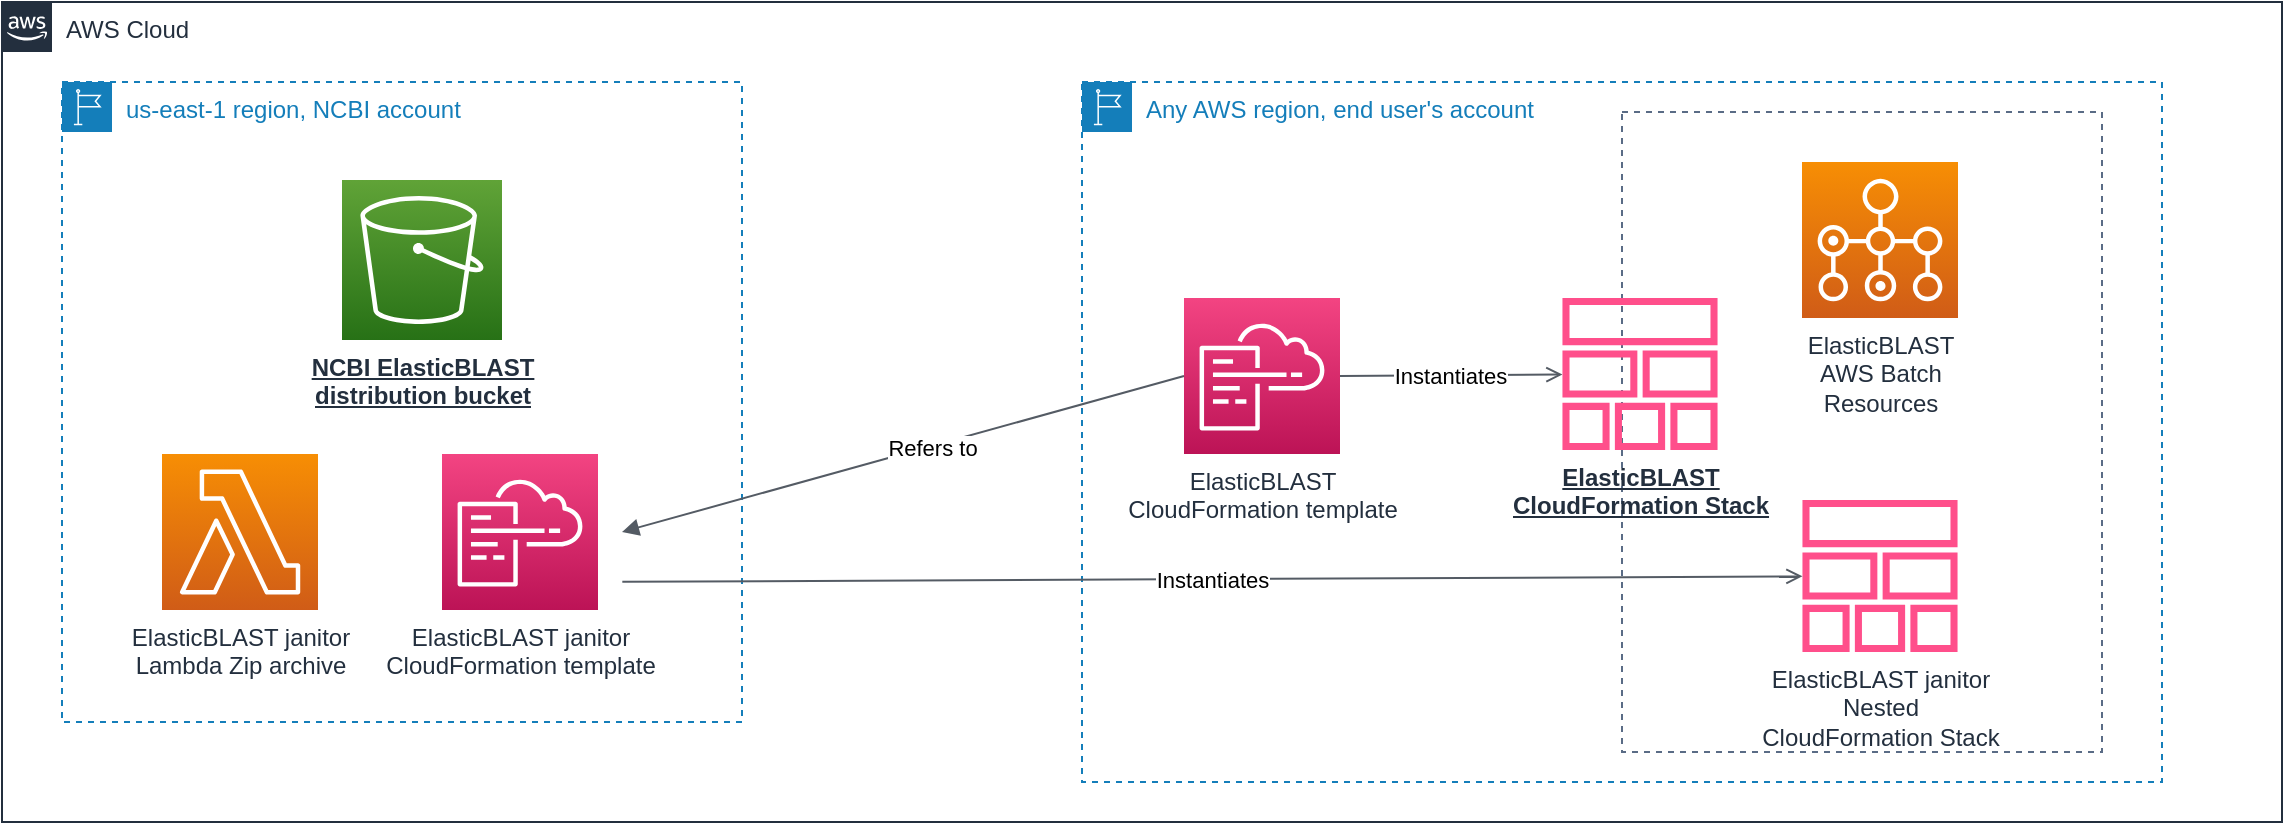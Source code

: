 <mxfile version="15.4.3" type="device"><diagram id="P5wpZ3sQ8VIciNmiGURG" name="Page-1"><mxGraphModel dx="1553" dy="796" grid="1" gridSize="10" guides="1" tooltips="1" connect="1" arrows="1" fold="1" page="1" pageScale="1" pageWidth="1400" pageHeight="850" math="0" shadow="0"><root><mxCell id="0"/><mxCell id="1" parent="0"/><mxCell id="K2mL27X8UX_wNHfDhPef-10" value="" style="fillColor=none;strokeColor=#5A6C86;dashed=1;verticalAlign=top;fontStyle=0;fontColor=#5A6C86;" vertex="1" parent="1"><mxGeometry x="880" y="155" width="240" height="320" as="geometry"/></mxCell><mxCell id="bDg2sxywex47HPrX4Hu2-11" value="AWS Cloud" style="points=[[0,0],[0.25,0],[0.5,0],[0.75,0],[1,0],[1,0.25],[1,0.5],[1,0.75],[1,1],[0.75,1],[0.5,1],[0.25,1],[0,1],[0,0.75],[0,0.5],[0,0.25]];outlineConnect=0;gradientColor=none;html=1;whiteSpace=wrap;fontSize=12;fontStyle=0;shape=mxgraph.aws4.group;grIcon=mxgraph.aws4.group_aws_cloud_alt;strokeColor=#232F3E;fillColor=none;verticalAlign=top;align=left;spacingLeft=30;fontColor=#232F3E;dashed=0;" parent="1" vertex="1"><mxGeometry x="70" y="100" width="1140" height="410" as="geometry"/></mxCell><mxCell id="K2mL27X8UX_wNHfDhPef-1" value="Any AWS region, end user's account" style="points=[[0,0],[0.25,0],[0.5,0],[0.75,0],[1,0],[1,0.25],[1,0.5],[1,0.75],[1,1],[0.75,1],[0.5,1],[0.25,1],[0,1],[0,0.75],[0,0.5],[0,0.25]];outlineConnect=0;gradientColor=none;html=1;whiteSpace=wrap;fontSize=12;fontStyle=0;shape=mxgraph.aws4.group;grIcon=mxgraph.aws4.group_region;strokeColor=#147EBA;fillColor=none;verticalAlign=top;align=left;spacingLeft=30;fontColor=#147EBA;dashed=1;" vertex="1" parent="1"><mxGeometry x="610" y="140" width="540" height="350" as="geometry"/></mxCell><mxCell id="bDg2sxywex47HPrX4Hu2-12" value="us-east-1 region, NCBI account" style="points=[[0,0],[0.25,0],[0.5,0],[0.75,0],[1,0],[1,0.25],[1,0.5],[1,0.75],[1,1],[0.75,1],[0.5,1],[0.25,1],[0,1],[0,0.75],[0,0.5],[0,0.25]];outlineConnect=0;gradientColor=none;html=1;whiteSpace=wrap;fontSize=12;fontStyle=0;shape=mxgraph.aws4.group;grIcon=mxgraph.aws4.group_region;strokeColor=#147EBA;fillColor=none;verticalAlign=top;align=left;spacingLeft=30;fontColor=#147EBA;dashed=1;" parent="1" vertex="1"><mxGeometry x="100" y="140" width="340" height="320" as="geometry"/></mxCell><mxCell id="bDg2sxywex47HPrX4Hu2-2" value="&lt;div&gt;&lt;u&gt;&lt;b&gt;NCBI ElasticBLAST&lt;br&gt;distribution bucket&lt;br&gt;&lt;/b&gt;&lt;/u&gt;&lt;/div&gt;" style="sketch=0;points=[[0,0,0],[0.25,0,0],[0.5,0,0],[0.75,0,0],[1,0,0],[0,1,0],[0.25,1,0],[0.5,1,0],[0.75,1,0],[1,1,0],[0,0.25,0],[0,0.5,0],[0,0.75,0],[1,0.25,0],[1,0.5,0],[1,0.75,0]];outlineConnect=0;fontColor=#232F3E;gradientColor=#60A337;gradientDirection=north;fillColor=#277116;strokeColor=#ffffff;dashed=0;verticalLabelPosition=bottom;verticalAlign=top;align=center;html=1;fontSize=12;fontStyle=0;aspect=fixed;shape=mxgraph.aws4.resourceIcon;resIcon=mxgraph.aws4.s3;" parent="1" vertex="1"><mxGeometry x="240" y="189" width="80" height="80" as="geometry"/></mxCell><mxCell id="bDg2sxywex47HPrX4Hu2-7" value="&lt;span style=&quot;text-align: left&quot;&gt;ElasticBLAST janitor &lt;br&gt;Lambda Zip archive&lt;/span&gt;" style="sketch=0;points=[[0,0,0],[0.25,0,0],[0.5,0,0],[0.75,0,0],[1,0,0],[0,1,0],[0.25,1,0],[0.5,1,0],[0.75,1,0],[1,1,0],[0,0.25,0],[0,0.5,0],[0,0.75,0],[1,0.25,0],[1,0.5,0],[1,0.75,0]];outlineConnect=0;fontColor=#232F3E;gradientColor=#F78E04;gradientDirection=north;fillColor=#D05C17;strokeColor=#ffffff;dashed=0;verticalLabelPosition=bottom;verticalAlign=top;align=center;html=1;fontSize=12;fontStyle=0;aspect=fixed;shape=mxgraph.aws4.resourceIcon;resIcon=mxgraph.aws4.lambda;" parent="1" vertex="1"><mxGeometry x="150" y="326" width="78" height="78" as="geometry"/></mxCell><mxCell id="bDg2sxywex47HPrX4Hu2-8" value="&lt;span style=&quot;text-align: left&quot;&gt;ElasticBLAST janitor &lt;br&gt;CloudFormation template&lt;/span&gt;" style="sketch=0;points=[[0,0,0],[0.25,0,0],[0.5,0,0],[0.75,0,0],[1,0,0],[0,1,0],[0.25,1,0],[0.5,1,0],[0.75,1,0],[1,1,0],[0,0.25,0],[0,0.5,0],[0,0.75,0],[1,0.25,0],[1,0.5,0],[1,0.75,0]];points=[[0,0,0],[0.25,0,0],[0.5,0,0],[0.75,0,0],[1,0,0],[0,1,0],[0.25,1,0],[0.5,1,0],[0.75,1,0],[1,1,0],[0,0.25,0],[0,0.5,0],[0,0.75,0],[1,0.25,0],[1,0.5,0],[1,0.75,0]];outlineConnect=0;fontColor=#232F3E;gradientColor=#F34482;gradientDirection=north;fillColor=#BC1356;strokeColor=#ffffff;dashed=0;verticalLabelPosition=bottom;verticalAlign=top;align=center;html=1;fontSize=12;fontStyle=0;aspect=fixed;shape=mxgraph.aws4.resourceIcon;resIcon=mxgraph.aws4.cloudformation;" parent="1" vertex="1"><mxGeometry x="290" y="326" width="78" height="78" as="geometry"/></mxCell><mxCell id="bDg2sxywex47HPrX4Hu2-24" value="ElasticBLAST janitor&lt;br&gt;Nested&lt;br&gt;CloudFormation Stack" style="sketch=0;outlineConnect=0;fontColor=#232F3E;gradientColor=none;fillColor=#FF4F8B;strokeColor=none;dashed=0;verticalLabelPosition=bottom;verticalAlign=top;align=center;html=1;fontSize=12;fontStyle=0;aspect=fixed;pointerEvents=1;shape=mxgraph.aws4.stack;" parent="1" vertex="1"><mxGeometry x="970" y="349" width="78" height="76" as="geometry"/></mxCell><mxCell id="bDg2sxywex47HPrX4Hu2-29" value="Instantiates" style="html=1;endArrow=open;elbow=vertical;startArrow=none;endFill=0;strokeColor=#545B64;rounded=0;exitX=0.824;exitY=0.781;exitDx=0;exitDy=0;exitPerimeter=0;" parent="1" target="bDg2sxywex47HPrX4Hu2-24" edge="1" source="bDg2sxywex47HPrX4Hu2-12"><mxGeometry width="100" relative="1" as="geometry"><mxPoint x="380" y="364.5" as="sourcePoint"/><mxPoint x="480" y="364.5" as="targetPoint"/></mxGeometry></mxCell><mxCell id="K2mL27X8UX_wNHfDhPef-2" value="&lt;span style=&quot;text-align: left&quot;&gt;ElasticBLAST&lt;br&gt;CloudFormation template&lt;/span&gt;" style="sketch=0;points=[[0,0,0],[0.25,0,0],[0.5,0,0],[0.75,0,0],[1,0,0],[0,1,0],[0.25,1,0],[0.5,1,0],[0.75,1,0],[1,1,0],[0,0.25,0],[0,0.5,0],[0,0.75,0],[1,0.25,0],[1,0.5,0],[1,0.75,0]];points=[[0,0,0],[0.25,0,0],[0.5,0,0],[0.75,0,0],[1,0,0],[0,1,0],[0.25,1,0],[0.5,1,0],[0.75,1,0],[1,1,0],[0,0.25,0],[0,0.5,0],[0,0.75,0],[1,0.25,0],[1,0.5,0],[1,0.75,0]];outlineConnect=0;fontColor=#232F3E;gradientColor=#F34482;gradientDirection=north;fillColor=#BC1356;strokeColor=#ffffff;dashed=0;verticalLabelPosition=bottom;verticalAlign=top;align=center;html=1;fontSize=12;fontStyle=0;aspect=fixed;shape=mxgraph.aws4.resourceIcon;resIcon=mxgraph.aws4.cloudformation;" vertex="1" parent="1"><mxGeometry x="661" y="248" width="78" height="78" as="geometry"/></mxCell><mxCell id="K2mL27X8UX_wNHfDhPef-3" value="" style="html=1;endArrow=none;elbow=vertical;startArrow=block;startFill=1;strokeColor=#545B64;rounded=0;entryX=0;entryY=0.5;entryDx=0;entryDy=0;entryPerimeter=0;" edge="1" parent="1" target="K2mL27X8UX_wNHfDhPef-2"><mxGeometry width="100" relative="1" as="geometry"><mxPoint x="380" y="365" as="sourcePoint"/><mxPoint x="650" y="375" as="targetPoint"/></mxGeometry></mxCell><mxCell id="K2mL27X8UX_wNHfDhPef-4" value="Refers to" style="edgeLabel;html=1;align=center;verticalAlign=middle;resizable=0;points=[];" vertex="1" connectable="0" parent="K2mL27X8UX_wNHfDhPef-3"><mxGeometry x="0.098" y="-1" relative="1" as="geometry"><mxPoint as="offset"/></mxGeometry></mxCell><mxCell id="K2mL27X8UX_wNHfDhPef-5" value="Instantiates" style="html=1;endArrow=open;elbow=vertical;startArrow=none;endFill=0;strokeColor=#545B64;rounded=0;exitX=1;exitY=0.5;exitDx=0;exitDy=0;exitPerimeter=0;" edge="1" parent="1" source="K2mL27X8UX_wNHfDhPef-2" target="K2mL27X8UX_wNHfDhPef-6"><mxGeometry width="100" relative="1" as="geometry"><mxPoint x="760.0" y="377.55" as="sourcePoint"/><mxPoint x="1050.069" y="270.005" as="targetPoint"/></mxGeometry></mxCell><mxCell id="K2mL27X8UX_wNHfDhPef-6" value="&lt;b&gt;&lt;u&gt;ElasticBLAST&lt;br&gt;CloudFormation Stack&lt;/u&gt;&lt;/b&gt;" style="sketch=0;outlineConnect=0;fontColor=#232F3E;gradientColor=none;fillColor=#FF4F8B;strokeColor=none;dashed=0;verticalLabelPosition=bottom;verticalAlign=top;align=center;html=1;fontSize=12;fontStyle=0;aspect=fixed;pointerEvents=1;shape=mxgraph.aws4.stack;" vertex="1" parent="1"><mxGeometry x="850" y="248" width="78" height="76" as="geometry"/></mxCell><mxCell id="K2mL27X8UX_wNHfDhPef-7" value="ElasticBLAST&lt;br&gt;AWS Batch&lt;br&gt;Resources" style="sketch=0;points=[[0,0,0],[0.25,0,0],[0.5,0,0],[0.75,0,0],[1,0,0],[0,1,0],[0.25,1,0],[0.5,1,0],[0.75,1,0],[1,1,0],[0,0.25,0],[0,0.5,0],[0,0.75,0],[1,0.25,0],[1,0.5,0],[1,0.75,0]];outlineConnect=0;fontColor=#232F3E;gradientColor=#F78E04;gradientDirection=north;fillColor=#D05C17;strokeColor=#ffffff;dashed=0;verticalLabelPosition=bottom;verticalAlign=top;align=center;html=1;fontSize=12;fontStyle=0;aspect=fixed;shape=mxgraph.aws4.resourceIcon;resIcon=mxgraph.aws4.batch;" vertex="1" parent="1"><mxGeometry x="970" y="180" width="78" height="78" as="geometry"/></mxCell></root></mxGraphModel></diagram></mxfile>